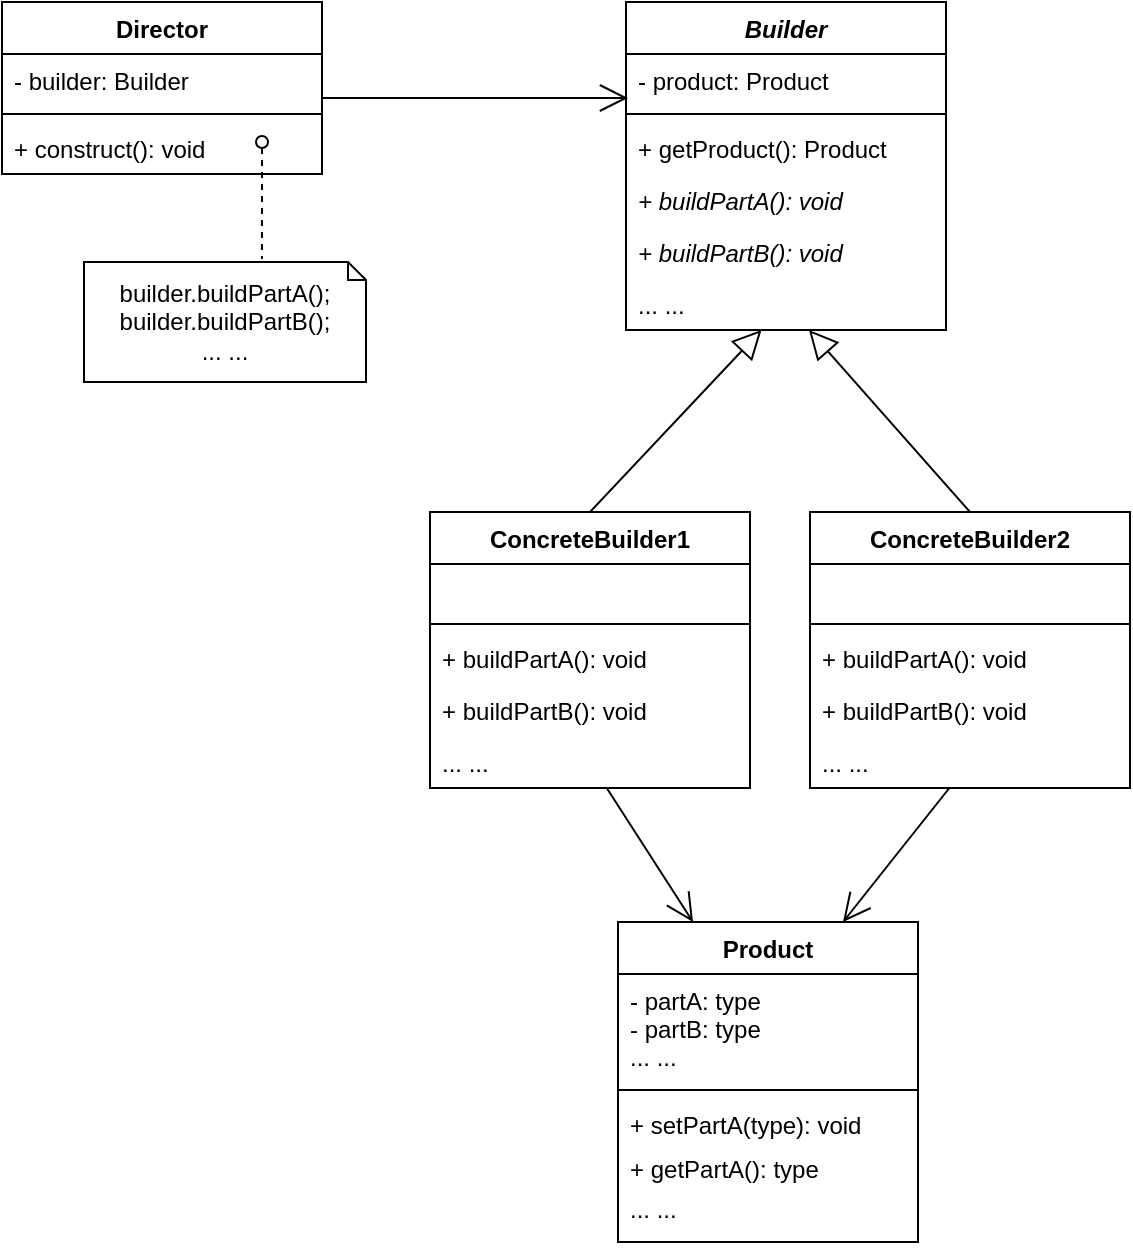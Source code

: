 <mxfile version="21.2.1" type="device">
  <diagram id="3IyR5fEP8S_UvnFodpkr" name="Page-1">
    <mxGraphModel dx="836" dy="640" grid="0" gridSize="10" guides="1" tooltips="1" connect="1" arrows="1" fold="1" page="1" pageScale="1" pageWidth="850" pageHeight="1100" math="0" shadow="0">
      <root>
        <mxCell id="0" />
        <mxCell id="1" parent="0" />
        <mxCell id="6kkj-6BIAXKXM_aFALD5-23" value="Product" style="swimlane;fontStyle=1;align=center;verticalAlign=top;childLayout=stackLayout;horizontal=1;startSize=26;horizontalStack=0;resizeParent=1;resizeParentMax=0;resizeLast=0;collapsible=1;marginBottom=0;" parent="1" vertex="1">
          <mxGeometry x="378" y="800" width="150" height="160" as="geometry" />
        </mxCell>
        <mxCell id="6kkj-6BIAXKXM_aFALD5-24" value="- partA: type&#xa;- partB: type&#xa;... ..." style="text;strokeColor=none;fillColor=none;align=left;verticalAlign=top;spacingLeft=4;spacingRight=4;overflow=hidden;rotatable=0;points=[[0,0.5],[1,0.5]];portConstraint=eastwest;" parent="6kkj-6BIAXKXM_aFALD5-23" vertex="1">
          <mxGeometry y="26" width="150" height="54" as="geometry" />
        </mxCell>
        <mxCell id="6kkj-6BIAXKXM_aFALD5-25" value="" style="line;strokeWidth=1;fillColor=none;align=left;verticalAlign=middle;spacingTop=-1;spacingLeft=3;spacingRight=3;rotatable=0;labelPosition=right;points=[];portConstraint=eastwest;strokeColor=inherit;" parent="6kkj-6BIAXKXM_aFALD5-23" vertex="1">
          <mxGeometry y="80" width="150" height="8" as="geometry" />
        </mxCell>
        <mxCell id="6kkj-6BIAXKXM_aFALD5-26" value="+ setPartA(type): void" style="text;strokeColor=none;fillColor=none;align=left;verticalAlign=top;spacingLeft=4;spacingRight=4;overflow=hidden;rotatable=0;points=[[0,0.5],[1,0.5]];portConstraint=eastwest;" parent="6kkj-6BIAXKXM_aFALD5-23" vertex="1">
          <mxGeometry y="88" width="150" height="22" as="geometry" />
        </mxCell>
        <mxCell id="GZtXjlBzW28KPupZwKfD-1" value="+ getPartA(): type" style="text;strokeColor=none;fillColor=none;align=left;verticalAlign=top;spacingLeft=4;spacingRight=4;overflow=hidden;rotatable=0;points=[[0,0.5],[1,0.5]];portConstraint=eastwest;" parent="6kkj-6BIAXKXM_aFALD5-23" vertex="1">
          <mxGeometry y="110" width="150" height="20" as="geometry" />
        </mxCell>
        <mxCell id="GZtXjlBzW28KPupZwKfD-2" value="... ..." style="text;strokeColor=none;fillColor=none;align=left;verticalAlign=top;spacingLeft=4;spacingRight=4;overflow=hidden;rotatable=0;points=[[0,0.5],[1,0.5]];portConstraint=eastwest;" parent="6kkj-6BIAXKXM_aFALD5-23" vertex="1">
          <mxGeometry y="130" width="150" height="30" as="geometry" />
        </mxCell>
        <mxCell id="GZtXjlBzW28KPupZwKfD-3" value="Builder" style="swimlane;fontStyle=3;align=center;verticalAlign=top;childLayout=stackLayout;horizontal=1;startSize=26;horizontalStack=0;resizeParent=1;resizeParentMax=0;resizeLast=0;collapsible=1;marginBottom=0;" parent="1" vertex="1">
          <mxGeometry x="382" y="340" width="160" height="164" as="geometry" />
        </mxCell>
        <mxCell id="GZtXjlBzW28KPupZwKfD-4" value="- product: Product" style="text;strokeColor=none;fillColor=none;align=left;verticalAlign=top;spacingLeft=4;spacingRight=4;overflow=hidden;rotatable=0;points=[[0,0.5],[1,0.5]];portConstraint=eastwest;" parent="GZtXjlBzW28KPupZwKfD-3" vertex="1">
          <mxGeometry y="26" width="160" height="26" as="geometry" />
        </mxCell>
        <mxCell id="GZtXjlBzW28KPupZwKfD-5" value="" style="line;strokeWidth=1;fillColor=none;align=left;verticalAlign=middle;spacingTop=-1;spacingLeft=3;spacingRight=3;rotatable=0;labelPosition=right;points=[];portConstraint=eastwest;strokeColor=inherit;" parent="GZtXjlBzW28KPupZwKfD-3" vertex="1">
          <mxGeometry y="52" width="160" height="8" as="geometry" />
        </mxCell>
        <mxCell id="GZtXjlBzW28KPupZwKfD-8" value="+ getProduct(): Product" style="text;strokeColor=none;fillColor=none;align=left;verticalAlign=top;spacingLeft=4;spacingRight=4;overflow=hidden;rotatable=0;points=[[0,0.5],[1,0.5]];portConstraint=eastwest;fontStyle=0" parent="GZtXjlBzW28KPupZwKfD-3" vertex="1">
          <mxGeometry y="60" width="160" height="26" as="geometry" />
        </mxCell>
        <mxCell id="GZtXjlBzW28KPupZwKfD-6" value="+ buildPartA(): void" style="text;strokeColor=none;fillColor=none;align=left;verticalAlign=top;spacingLeft=4;spacingRight=4;overflow=hidden;rotatable=0;points=[[0,0.5],[1,0.5]];portConstraint=eastwest;fontStyle=2" parent="GZtXjlBzW28KPupZwKfD-3" vertex="1">
          <mxGeometry y="86" width="160" height="26" as="geometry" />
        </mxCell>
        <mxCell id="GZtXjlBzW28KPupZwKfD-9" value="+ buildPartB(): void" style="text;strokeColor=none;fillColor=none;align=left;verticalAlign=top;spacingLeft=4;spacingRight=4;overflow=hidden;rotatable=0;points=[[0,0.5],[1,0.5]];portConstraint=eastwest;fontStyle=2" parent="GZtXjlBzW28KPupZwKfD-3" vertex="1">
          <mxGeometry y="112" width="160" height="26" as="geometry" />
        </mxCell>
        <mxCell id="GZtXjlBzW28KPupZwKfD-10" value="... ..." style="text;strokeColor=none;fillColor=none;align=left;verticalAlign=top;spacingLeft=4;spacingRight=4;overflow=hidden;rotatable=0;points=[[0,0.5],[1,0.5]];portConstraint=eastwest;" parent="GZtXjlBzW28KPupZwKfD-3" vertex="1">
          <mxGeometry y="138" width="160" height="26" as="geometry" />
        </mxCell>
        <mxCell id="GZtXjlBzW28KPupZwKfD-11" value="ConcreteBuilder1" style="swimlane;fontStyle=1;align=center;verticalAlign=top;childLayout=stackLayout;horizontal=1;startSize=26;horizontalStack=0;resizeParent=1;resizeParentMax=0;resizeLast=0;collapsible=1;marginBottom=0;" parent="1" vertex="1">
          <mxGeometry x="284" y="595" width="160" height="138" as="geometry" />
        </mxCell>
        <mxCell id="GZtXjlBzW28KPupZwKfD-12" value=" " style="text;strokeColor=none;fillColor=none;align=left;verticalAlign=top;spacingLeft=4;spacingRight=4;overflow=hidden;rotatable=0;points=[[0,0.5],[1,0.5]];portConstraint=eastwest;" parent="GZtXjlBzW28KPupZwKfD-11" vertex="1">
          <mxGeometry y="26" width="160" height="26" as="geometry" />
        </mxCell>
        <mxCell id="GZtXjlBzW28KPupZwKfD-13" value="" style="line;strokeWidth=1;fillColor=none;align=left;verticalAlign=middle;spacingTop=-1;spacingLeft=3;spacingRight=3;rotatable=0;labelPosition=right;points=[];portConstraint=eastwest;strokeColor=inherit;" parent="GZtXjlBzW28KPupZwKfD-11" vertex="1">
          <mxGeometry y="52" width="160" height="8" as="geometry" />
        </mxCell>
        <mxCell id="GZtXjlBzW28KPupZwKfD-15" value="+ buildPartA(): void" style="text;strokeColor=none;fillColor=none;align=left;verticalAlign=top;spacingLeft=4;spacingRight=4;overflow=hidden;rotatable=0;points=[[0,0.5],[1,0.5]];portConstraint=eastwest;" parent="GZtXjlBzW28KPupZwKfD-11" vertex="1">
          <mxGeometry y="60" width="160" height="26" as="geometry" />
        </mxCell>
        <mxCell id="GZtXjlBzW28KPupZwKfD-16" value="+ buildPartB(): void" style="text;strokeColor=none;fillColor=none;align=left;verticalAlign=top;spacingLeft=4;spacingRight=4;overflow=hidden;rotatable=0;points=[[0,0.5],[1,0.5]];portConstraint=eastwest;" parent="GZtXjlBzW28KPupZwKfD-11" vertex="1">
          <mxGeometry y="86" width="160" height="26" as="geometry" />
        </mxCell>
        <mxCell id="GZtXjlBzW28KPupZwKfD-17" value="... ..." style="text;strokeColor=none;fillColor=none;align=left;verticalAlign=top;spacingLeft=4;spacingRight=4;overflow=hidden;rotatable=0;points=[[0,0.5],[1,0.5]];portConstraint=eastwest;" parent="GZtXjlBzW28KPupZwKfD-11" vertex="1">
          <mxGeometry y="112" width="160" height="26" as="geometry" />
        </mxCell>
        <mxCell id="GZtXjlBzW28KPupZwKfD-18" value="ConcreteBuilder2" style="swimlane;fontStyle=1;align=center;verticalAlign=top;childLayout=stackLayout;horizontal=1;startSize=26;horizontalStack=0;resizeParent=1;resizeParentMax=0;resizeLast=0;collapsible=1;marginBottom=0;" parent="1" vertex="1">
          <mxGeometry x="474" y="595" width="160" height="138" as="geometry" />
        </mxCell>
        <mxCell id="GZtXjlBzW28KPupZwKfD-19" value=" " style="text;strokeColor=none;fillColor=none;align=left;verticalAlign=top;spacingLeft=4;spacingRight=4;overflow=hidden;rotatable=0;points=[[0,0.5],[1,0.5]];portConstraint=eastwest;" parent="GZtXjlBzW28KPupZwKfD-18" vertex="1">
          <mxGeometry y="26" width="160" height="26" as="geometry" />
        </mxCell>
        <mxCell id="GZtXjlBzW28KPupZwKfD-20" value="" style="line;strokeWidth=1;fillColor=none;align=left;verticalAlign=middle;spacingTop=-1;spacingLeft=3;spacingRight=3;rotatable=0;labelPosition=right;points=[];portConstraint=eastwest;strokeColor=inherit;" parent="GZtXjlBzW28KPupZwKfD-18" vertex="1">
          <mxGeometry y="52" width="160" height="8" as="geometry" />
        </mxCell>
        <mxCell id="GZtXjlBzW28KPupZwKfD-22" value="+ buildPartA(): void" style="text;strokeColor=none;fillColor=none;align=left;verticalAlign=top;spacingLeft=4;spacingRight=4;overflow=hidden;rotatable=0;points=[[0,0.5],[1,0.5]];portConstraint=eastwest;" parent="GZtXjlBzW28KPupZwKfD-18" vertex="1">
          <mxGeometry y="60" width="160" height="26" as="geometry" />
        </mxCell>
        <mxCell id="GZtXjlBzW28KPupZwKfD-23" value="+ buildPartB(): void" style="text;strokeColor=none;fillColor=none;align=left;verticalAlign=top;spacingLeft=4;spacingRight=4;overflow=hidden;rotatable=0;points=[[0,0.5],[1,0.5]];portConstraint=eastwest;" parent="GZtXjlBzW28KPupZwKfD-18" vertex="1">
          <mxGeometry y="86" width="160" height="26" as="geometry" />
        </mxCell>
        <mxCell id="GZtXjlBzW28KPupZwKfD-24" value="... ..." style="text;strokeColor=none;fillColor=none;align=left;verticalAlign=top;spacingLeft=4;spacingRight=4;overflow=hidden;rotatable=0;points=[[0,0.5],[1,0.5]];portConstraint=eastwest;" parent="GZtXjlBzW28KPupZwKfD-18" vertex="1">
          <mxGeometry y="112" width="160" height="26" as="geometry" />
        </mxCell>
        <mxCell id="fJPOXV4DsNBNNNVQiUX5-1" value="Director" style="swimlane;fontStyle=1;align=center;verticalAlign=top;childLayout=stackLayout;horizontal=1;startSize=26;horizontalStack=0;resizeParent=1;resizeParentMax=0;resizeLast=0;collapsible=1;marginBottom=0;" parent="1" vertex="1">
          <mxGeometry x="70" y="340" width="160" height="86" as="geometry" />
        </mxCell>
        <mxCell id="fJPOXV4DsNBNNNVQiUX5-2" value="- builder: Builder" style="text;strokeColor=none;fillColor=none;align=left;verticalAlign=top;spacingLeft=4;spacingRight=4;overflow=hidden;rotatable=0;points=[[0,0.5],[1,0.5]];portConstraint=eastwest;" parent="fJPOXV4DsNBNNNVQiUX5-1" vertex="1">
          <mxGeometry y="26" width="160" height="26" as="geometry" />
        </mxCell>
        <mxCell id="fJPOXV4DsNBNNNVQiUX5-3" value="" style="line;strokeWidth=1;fillColor=none;align=left;verticalAlign=middle;spacingTop=-1;spacingLeft=3;spacingRight=3;rotatable=0;labelPosition=right;points=[];portConstraint=eastwest;strokeColor=inherit;" parent="fJPOXV4DsNBNNNVQiUX5-1" vertex="1">
          <mxGeometry y="52" width="160" height="8" as="geometry" />
        </mxCell>
        <mxCell id="fJPOXV4DsNBNNNVQiUX5-4" value="+ construct(): void" style="text;strokeColor=none;fillColor=none;align=left;verticalAlign=top;spacingLeft=4;spacingRight=4;overflow=hidden;rotatable=0;points=[[0,0.5],[1,0.5]];portConstraint=eastwest;" parent="fJPOXV4DsNBNNNVQiUX5-1" vertex="1">
          <mxGeometry y="60" width="160" height="26" as="geometry" />
        </mxCell>
        <mxCell id="fJPOXV4DsNBNNNVQiUX5-7" value="builder.buildPartA();&lt;br&gt;builder.buildPartB();&lt;br&gt;... ..." style="shape=note;size=9;whiteSpace=wrap;html=1;" parent="1" vertex="1">
          <mxGeometry x="111" y="470" width="141" height="60" as="geometry" />
        </mxCell>
        <mxCell id="fJPOXV4DsNBNNNVQiUX5-10" value="" style="endArrow=none;dashed=1;html=1;rounded=0;startArrow=oval;startFill=0;entryX=0.631;entryY=-0.025;entryDx=0;entryDy=0;entryPerimeter=0;" parent="1" target="fJPOXV4DsNBNNNVQiUX5-7" edge="1">
          <mxGeometry width="50" height="50" relative="1" as="geometry">
            <mxPoint x="200" y="410" as="sourcePoint" />
            <mxPoint x="200" y="460" as="targetPoint" />
          </mxGeometry>
        </mxCell>
        <mxCell id="JrP3FZ08fIbXSxoxR0xJ-1" value="" style="endArrow=block;endFill=0;endSize=12;html=1;rounded=0;exitX=0.5;exitY=0;exitDx=0;exitDy=0;" parent="1" source="GZtXjlBzW28KPupZwKfD-11" target="GZtXjlBzW28KPupZwKfD-10" edge="1">
          <mxGeometry width="160" relative="1" as="geometry">
            <mxPoint x="328" y="503" as="sourcePoint" />
            <mxPoint x="444" y="510" as="targetPoint" />
          </mxGeometry>
        </mxCell>
        <mxCell id="JrP3FZ08fIbXSxoxR0xJ-2" value="" style="endArrow=block;endFill=0;endSize=12;html=1;rounded=0;exitX=0.5;exitY=0;exitDx=0;exitDy=0;" parent="1" source="GZtXjlBzW28KPupZwKfD-18" target="GZtXjlBzW28KPupZwKfD-10" edge="1">
          <mxGeometry width="160" relative="1" as="geometry">
            <mxPoint x="555" y="575" as="sourcePoint" />
            <mxPoint x="488" y="503" as="targetPoint" />
          </mxGeometry>
        </mxCell>
        <mxCell id="Ly4na3WUkbe8btSziVKS-1" value="" style="endArrow=open;endFill=1;endSize=12;html=1;rounded=0;entryX=0.25;entryY=0;entryDx=0;entryDy=0;" edge="1" parent="1" source="GZtXjlBzW28KPupZwKfD-17" target="6kkj-6BIAXKXM_aFALD5-23">
          <mxGeometry width="160" relative="1" as="geometry">
            <mxPoint x="224" y="741" as="sourcePoint" />
            <mxPoint x="431" y="799" as="targetPoint" />
          </mxGeometry>
        </mxCell>
        <mxCell id="Ly4na3WUkbe8btSziVKS-2" value="" style="endArrow=open;endFill=1;endSize=12;html=1;rounded=0;entryX=0.75;entryY=0;entryDx=0;entryDy=0;" edge="1" parent="1" source="GZtXjlBzW28KPupZwKfD-24" target="6kkj-6BIAXKXM_aFALD5-23">
          <mxGeometry width="160" relative="1" as="geometry">
            <mxPoint x="224" y="741" as="sourcePoint" />
            <mxPoint x="384" y="741" as="targetPoint" />
          </mxGeometry>
        </mxCell>
        <mxCell id="Ly4na3WUkbe8btSziVKS-3" value="" style="endArrow=open;endFill=1;endSize=12;html=1;rounded=0;" edge="1" parent="1">
          <mxGeometry width="160" relative="1" as="geometry">
            <mxPoint x="230" y="388" as="sourcePoint" />
            <mxPoint x="383" y="388" as="targetPoint" />
          </mxGeometry>
        </mxCell>
      </root>
    </mxGraphModel>
  </diagram>
</mxfile>

